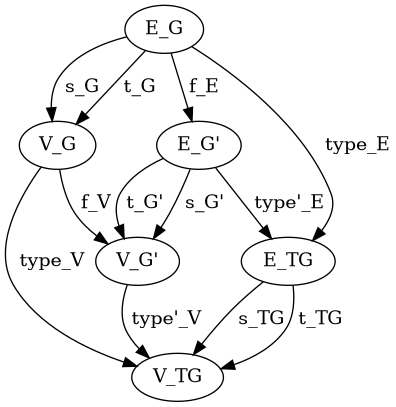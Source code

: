 @startuml
digraph Diagram {
  "E_G";
  "V_G";
  "E_TG";
  "V_TG";
  "E_G'";
  "V_G'";
  "E_G"->"E_G'" [label=" f_E"];
  "V_G"->"V_G'" [label=" f_V"];
  "E_G"->"E_TG" [label=" type_E"];
  "V_G"->"V_TG" [label=" type_V"];
  "E_G'"->"E_TG" [label=" type'_E"];
  "V_G'"->"V_TG" [label=" type'_V"];
  "E_G"->"V_G" [label=" s_G"];
  "E_G"->"V_G" [label=" t_G"];
  "E_TG"->"V_TG" [label=" s_TG"];
  "E_TG"->"V_TG" [label=" t_TG"];
  "E_G'"->"V_G'" [label=" s_G'"];
  "E_G'"->"V_G'" [label=" t_G'"];
}
@enduml

